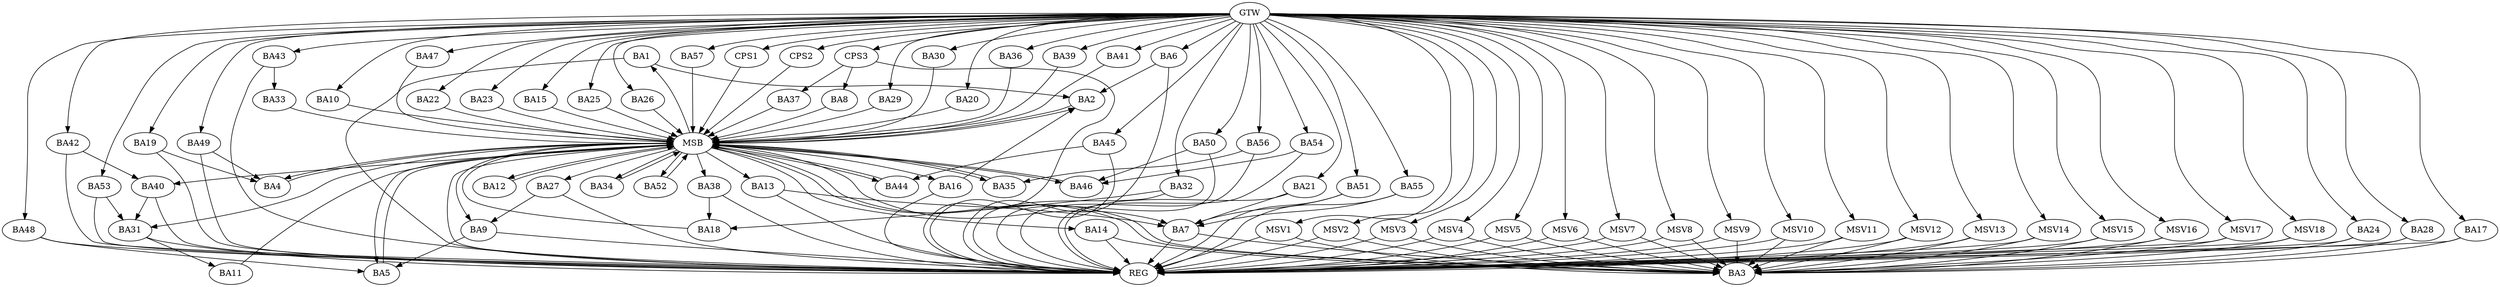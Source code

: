 strict digraph G {
  BA1 [ label="BA1" ];
  BA2 [ label="BA2" ];
  BA3 [ label="BA3" ];
  BA4 [ label="BA4" ];
  BA5 [ label="BA5" ];
  BA6 [ label="BA6" ];
  BA7 [ label="BA7" ];
  BA8 [ label="BA8" ];
  BA9 [ label="BA9" ];
  BA10 [ label="BA10" ];
  BA11 [ label="BA11" ];
  BA12 [ label="BA12" ];
  BA13 [ label="BA13" ];
  BA14 [ label="BA14" ];
  BA15 [ label="BA15" ];
  BA16 [ label="BA16" ];
  BA17 [ label="BA17" ];
  BA18 [ label="BA18" ];
  BA19 [ label="BA19" ];
  BA20 [ label="BA20" ];
  BA21 [ label="BA21" ];
  BA22 [ label="BA22" ];
  BA23 [ label="BA23" ];
  BA24 [ label="BA24" ];
  BA25 [ label="BA25" ];
  BA26 [ label="BA26" ];
  BA27 [ label="BA27" ];
  BA28 [ label="BA28" ];
  BA29 [ label="BA29" ];
  BA30 [ label="BA30" ];
  BA31 [ label="BA31" ];
  BA32 [ label="BA32" ];
  BA33 [ label="BA33" ];
  BA34 [ label="BA34" ];
  BA35 [ label="BA35" ];
  BA36 [ label="BA36" ];
  BA37 [ label="BA37" ];
  BA38 [ label="BA38" ];
  BA39 [ label="BA39" ];
  BA40 [ label="BA40" ];
  BA41 [ label="BA41" ];
  BA42 [ label="BA42" ];
  BA43 [ label="BA43" ];
  BA44 [ label="BA44" ];
  BA45 [ label="BA45" ];
  BA46 [ label="BA46" ];
  BA47 [ label="BA47" ];
  BA48 [ label="BA48" ];
  BA49 [ label="BA49" ];
  BA50 [ label="BA50" ];
  BA51 [ label="BA51" ];
  BA52 [ label="BA52" ];
  BA53 [ label="BA53" ];
  BA54 [ label="BA54" ];
  BA55 [ label="BA55" ];
  BA56 [ label="BA56" ];
  BA57 [ label="BA57" ];
  CPS1 [ label="CPS1" ];
  CPS2 [ label="CPS2" ];
  CPS3 [ label="CPS3" ];
  GTW [ label="GTW" ];
  REG [ label="REG" ];
  MSB [ label="MSB" ];
  MSV1 [ label="MSV1" ];
  MSV2 [ label="MSV2" ];
  MSV3 [ label="MSV3" ];
  MSV4 [ label="MSV4" ];
  MSV5 [ label="MSV5" ];
  MSV6 [ label="MSV6" ];
  MSV7 [ label="MSV7" ];
  MSV8 [ label="MSV8" ];
  MSV9 [ label="MSV9" ];
  MSV10 [ label="MSV10" ];
  MSV11 [ label="MSV11" ];
  MSV12 [ label="MSV12" ];
  MSV13 [ label="MSV13" ];
  MSV14 [ label="MSV14" ];
  MSV15 [ label="MSV15" ];
  MSV16 [ label="MSV16" ];
  MSV17 [ label="MSV17" ];
  MSV18 [ label="MSV18" ];
  BA1 -> BA2;
  BA6 -> BA2;
  BA7 -> BA3;
  BA9 -> BA5;
  BA13 -> BA7;
  BA14 -> BA3;
  BA16 -> BA2;
  BA17 -> BA3;
  BA19 -> BA4;
  BA21 -> BA7;
  BA24 -> BA3;
  BA27 -> BA9;
  BA28 -> BA3;
  BA31 -> BA11;
  BA32 -> BA18;
  BA38 -> BA18;
  BA40 -> BA31;
  BA42 -> BA40;
  BA43 -> BA33;
  BA45 -> BA44;
  BA48 -> BA5;
  BA49 -> BA4;
  BA50 -> BA46;
  BA51 -> BA7;
  BA53 -> BA31;
  BA54 -> BA46;
  BA55 -> BA7;
  BA56 -> BA35;
  CPS3 -> BA8;
  CPS3 -> BA37;
  GTW -> BA6;
  GTW -> BA10;
  GTW -> BA15;
  GTW -> BA17;
  GTW -> BA19;
  GTW -> BA20;
  GTW -> BA21;
  GTW -> BA22;
  GTW -> BA23;
  GTW -> BA24;
  GTW -> BA25;
  GTW -> BA26;
  GTW -> BA28;
  GTW -> BA29;
  GTW -> BA30;
  GTW -> BA32;
  GTW -> BA36;
  GTW -> BA39;
  GTW -> BA41;
  GTW -> BA42;
  GTW -> BA43;
  GTW -> BA45;
  GTW -> BA47;
  GTW -> BA48;
  GTW -> BA49;
  GTW -> BA50;
  GTW -> BA51;
  GTW -> BA53;
  GTW -> BA54;
  GTW -> BA55;
  GTW -> BA56;
  GTW -> BA57;
  GTW -> CPS1;
  GTW -> CPS2;
  GTW -> CPS3;
  BA1 -> REG;
  BA6 -> REG;
  BA7 -> REG;
  BA9 -> REG;
  BA13 -> REG;
  BA14 -> REG;
  BA16 -> REG;
  BA17 -> REG;
  BA19 -> REG;
  BA21 -> REG;
  BA24 -> REG;
  BA27 -> REG;
  BA28 -> REG;
  BA31 -> REG;
  BA32 -> REG;
  BA38 -> REG;
  BA40 -> REG;
  BA42 -> REG;
  BA43 -> REG;
  BA45 -> REG;
  BA48 -> REG;
  BA49 -> REG;
  BA50 -> REG;
  BA51 -> REG;
  BA53 -> REG;
  BA54 -> REG;
  BA55 -> REG;
  BA56 -> REG;
  CPS3 -> REG;
  BA2 -> MSB;
  MSB -> BA1;
  MSB -> REG;
  BA3 -> MSB;
  MSB -> BA2;
  BA4 -> MSB;
  BA5 -> MSB;
  MSB -> BA4;
  BA8 -> MSB;
  MSB -> BA3;
  BA10 -> MSB;
  MSB -> BA9;
  BA11 -> MSB;
  BA12 -> MSB;
  BA15 -> MSB;
  BA18 -> MSB;
  MSB -> BA7;
  BA20 -> MSB;
  MSB -> BA5;
  BA22 -> MSB;
  BA23 -> MSB;
  BA25 -> MSB;
  MSB -> BA16;
  BA26 -> MSB;
  BA29 -> MSB;
  BA30 -> MSB;
  MSB -> BA27;
  BA33 -> MSB;
  MSB -> BA14;
  BA34 -> MSB;
  MSB -> BA12;
  BA35 -> MSB;
  BA36 -> MSB;
  BA37 -> MSB;
  BA39 -> MSB;
  BA41 -> MSB;
  MSB -> BA34;
  BA44 -> MSB;
  BA46 -> MSB;
  MSB -> BA38;
  BA47 -> MSB;
  BA52 -> MSB;
  MSB -> BA31;
  BA57 -> MSB;
  CPS1 -> MSB;
  MSB -> BA13;
  MSB -> BA52;
  MSB -> BA46;
  MSB -> BA35;
  MSB -> BA40;
  CPS2 -> MSB;
  MSB -> BA44;
  MSV1 -> BA3;
  GTW -> MSV1;
  MSV1 -> REG;
  MSV2 -> BA3;
  MSV3 -> BA3;
  GTW -> MSV2;
  MSV2 -> REG;
  GTW -> MSV3;
  MSV3 -> REG;
  MSV4 -> BA3;
  GTW -> MSV4;
  MSV4 -> REG;
  MSV5 -> BA3;
  MSV6 -> BA3;
  GTW -> MSV5;
  MSV5 -> REG;
  GTW -> MSV6;
  MSV6 -> REG;
  MSV7 -> BA3;
  MSV8 -> BA3;
  GTW -> MSV7;
  MSV7 -> REG;
  GTW -> MSV8;
  MSV8 -> REG;
  MSV9 -> BA3;
  MSV10 -> BA3;
  GTW -> MSV9;
  MSV9 -> REG;
  GTW -> MSV10;
  MSV10 -> REG;
  MSV11 -> BA3;
  GTW -> MSV11;
  MSV11 -> REG;
  MSV12 -> BA3;
  MSV13 -> BA3;
  MSV14 -> BA3;
  MSV15 -> BA3;
  MSV16 -> BA3;
  GTW -> MSV12;
  MSV12 -> REG;
  GTW -> MSV13;
  MSV13 -> REG;
  GTW -> MSV14;
  MSV14 -> REG;
  GTW -> MSV15;
  MSV15 -> REG;
  GTW -> MSV16;
  MSV16 -> REG;
  MSV17 -> BA3;
  GTW -> MSV17;
  MSV17 -> REG;
  MSV18 -> BA3;
  GTW -> MSV18;
  MSV18 -> REG;
}
